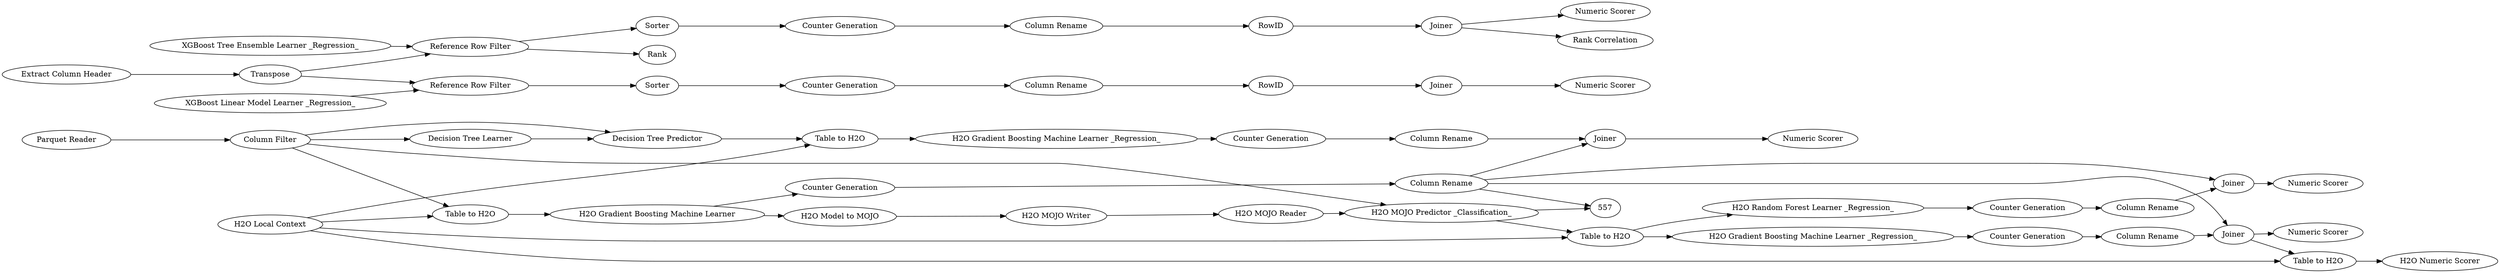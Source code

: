 digraph {
	1 [label="Parquet Reader"]
	3 [label="H2O Gradient Boosting Machine Learner"]
	4 [label="H2O Gradient Boosting Machine Learner _Regression_"]
	508 [label="H2O Local Context"]
	509 [label="Table to H2O"]
	510 [label="H2O Model to MOJO"]
	511 [label="H2O MOJO Writer"]
	512 [label="H2O MOJO Reader"]
	513 [label="H2O MOJO Predictor _Classification_"]
	514 [label="Table to H2O"]
	515 [label="Column Rename"]
	516 [label="Column Rename"]
	517 [label=Joiner]
	518 [label="Counter Generation"]
	519 [label="Counter Generation"]
	521 [label="Numeric Scorer"]
	522 [label="H2O Numeric Scorer"]
	523 [label="Table to H2O"]
	524 [label="Decision Tree Learner"]
	525 [label="Decision Tree Predictor"]
	526 [label="Numeric Scorer"]
	527 [label="H2O Gradient Boosting Machine Learner _Regression_"]
	531 [label="Table to H2O"]
	532 [label="Column Rename"]
	533 [label=Joiner]
	534 [label="Counter Generation"]
	535 [label="XGBoost Tree Ensemble Learner _Regression_"]
	537 [label="Counter Generation"]
	538 [label="Column Rename"]
	540 [label="Extract Column Header"]
	541 [label=Transpose]
	542 [label="Reference Row Filter"]
	543 [label=Joiner]
	544 [label=RowID]
	545 [label="Numeric Scorer"]
	546 [label=Sorter]
	547 [label="Rank Correlation"]
	548 [label=Rank]
	549 [label="XGBoost Linear Model Learner _Regression_"]
	550 [label="Reference Row Filter"]
	551 [label=Joiner]
	552 [label=RowID]
	553 [label="Numeric Scorer"]
	554 [label=Sorter]
	555 [label="Counter Generation"]
	556 [label="Column Rename"]
	559 [label="H2O Random Forest Learner _Regression_"]
	560 [label="Column Rename"]
	561 [label=Joiner]
	562 [label="Numeric Scorer"]
	563 [label="Counter Generation"]
	564 [label="Column Filter"]
	535 -> 542
	537 -> 538
	538 -> 544
	540 -> 541
	541 -> 542
	541 -> 550
	542 -> 548
	542 -> 546
	543 -> 547
	543 -> 545
	544 -> 543
	546 -> 537
	549 -> 550
	550 -> 554
	551 -> 553
	552 -> 551
	554 -> 555
	555 -> 556
	556 -> 552
	1 -> 564
	3 -> 518
	3 -> 510
	4 -> 519
	508 -> 509
	508 -> 531
	508 -> 523
	508 -> 514
	509 -> 3
	510 -> 511
	511 -> 512
	512 -> 513
	513 -> 514
	513 -> 557
	514 -> 4
	514 -> 559
	515 -> 517
	515 -> 533
	515 -> 557
	515 -> 561
	516 -> 517
	517 -> 521
	517 -> 523
	518 -> 515
	519 -> 516
	523 -> 522
	524 -> 525
	525 -> 531
	527 -> 534
	531 -> 527
	532 -> 533
	533 -> 526
	534 -> 532
	559 -> 563
	560 -> 561
	561 -> 562
	563 -> 560
	564 -> 509
	564 -> 513
	564 -> 524
	564 -> 525
	rankdir=LR
}
